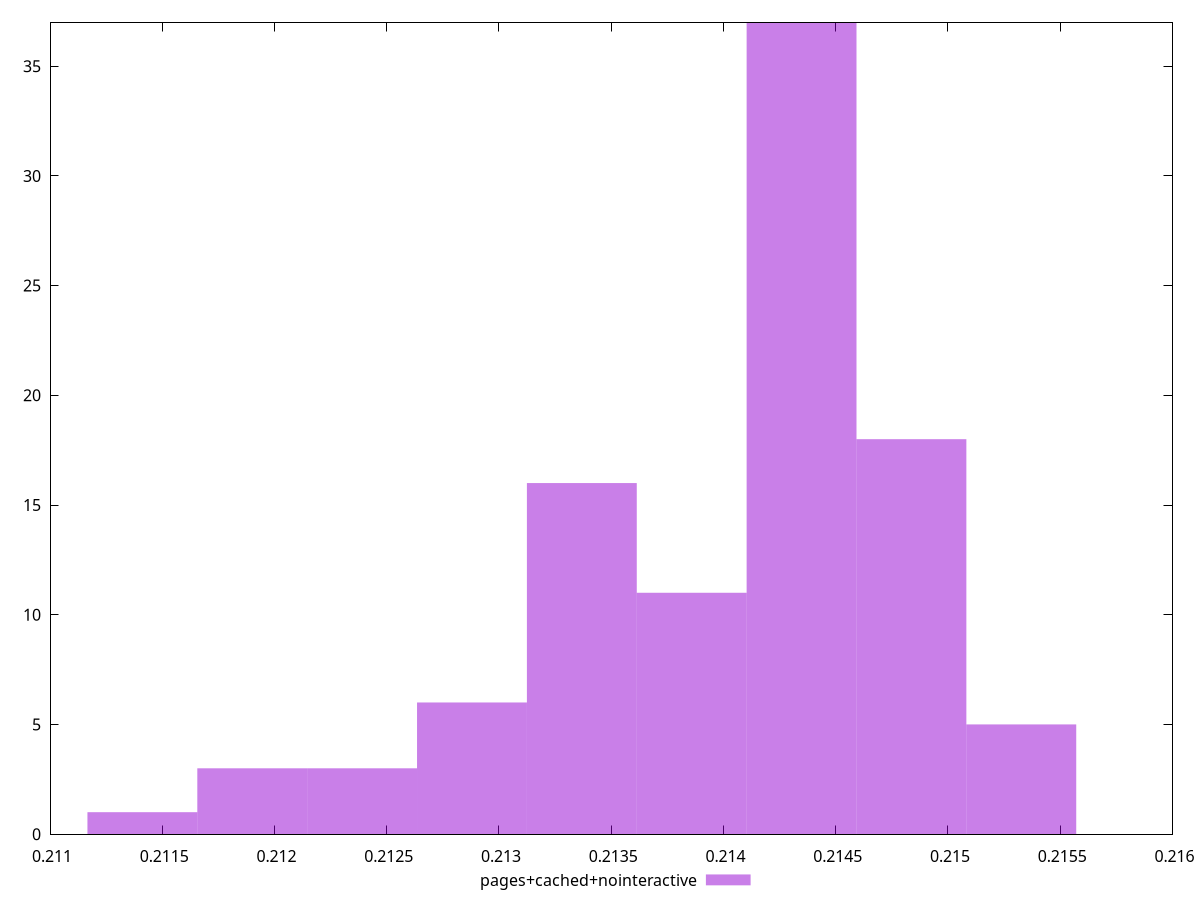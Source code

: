 $_pagesCachedNointeractive <<EOF
0.21385835781403306 11
0.21336897942086594 16
0.21434773620720018 37
0.21532649299353443 5
0.2148371146003673 18
0.21287960102769882 6
0.2123902226345317 3
0.21190084424136457 3
0.21141146584819745 1
EOF
set key outside below
set terminal pngcairo
set output "report_00005_2020-11-02T22-26-11.212Z/interactive/pages+cached+nointeractive//hist.png"
set yrange [0:37]
set boxwidth 0.0004893783931671237
set style fill transparent solid 0.5 noborder
plot $_pagesCachedNointeractive title "pages+cached+nointeractive" with boxes ,